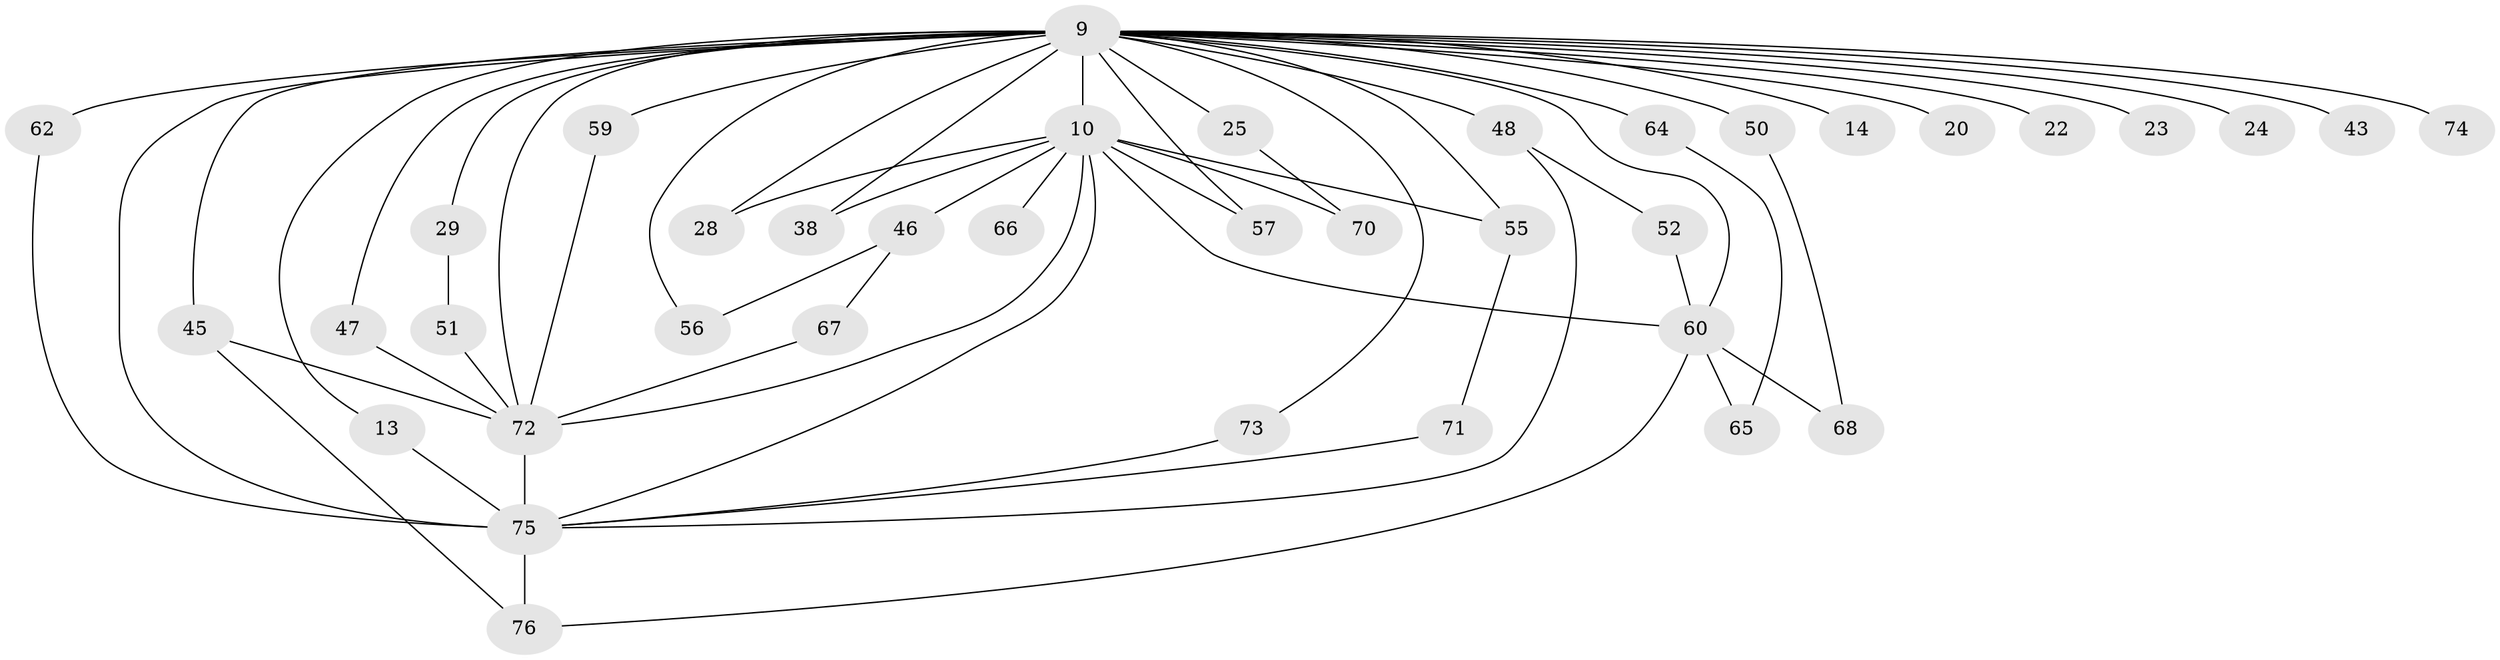 // original degree distribution, {17: 0.02631578947368421, 13: 0.02631578947368421, 21: 0.02631578947368421, 14: 0.02631578947368421, 26: 0.013157894736842105, 20: 0.013157894736842105, 4: 0.14473684210526316, 2: 0.5, 8: 0.013157894736842105, 3: 0.19736842105263158, 5: 0.013157894736842105}
// Generated by graph-tools (version 1.1) at 2025/46/03/09/25 04:46:18]
// undirected, 38 vertices, 62 edges
graph export_dot {
graph [start="1"]
  node [color=gray90,style=filled];
  9 [super="+4+7"];
  10 [super="+1"];
  13;
  14;
  20;
  22;
  23;
  24;
  25;
  28;
  29;
  38;
  43;
  45 [super="+18"];
  46 [super="+30"];
  47;
  48 [super="+36"];
  50 [super="+40"];
  51 [super="+17"];
  52;
  55 [super="+35"];
  56 [super="+53"];
  57;
  59 [super="+44"];
  60 [super="+21+54"];
  62 [super="+42+39"];
  64;
  65;
  66;
  67;
  68;
  70 [super="+33"];
  71;
  72 [super="+32+63+5"];
  73;
  74;
  75 [super="+49+58+8"];
  76 [super="+69"];
  9 -- 10 [weight=8];
  9 -- 22 [weight=2];
  9 -- 23 [weight=2];
  9 -- 24 [weight=2];
  9 -- 28;
  9 -- 43 [weight=2];
  9 -- 55 [weight=3];
  9 -- 59 [weight=3];
  9 -- 64 [weight=2];
  9 -- 75 [weight=11];
  9 -- 25 [weight=2];
  9 -- 38;
  9 -- 47;
  9 -- 48 [weight=2];
  9 -- 60 [weight=4];
  9 -- 62 [weight=3];
  9 -- 50 [weight=3];
  9 -- 73;
  9 -- 74 [weight=2];
  9 -- 13;
  9 -- 14;
  9 -- 20;
  9 -- 29;
  9 -- 45 [weight=2];
  9 -- 57;
  9 -- 72 [weight=11];
  9 -- 56;
  10 -- 28;
  10 -- 38;
  10 -- 66 [weight=2];
  10 -- 46 [weight=3];
  10 -- 57;
  10 -- 55 [weight=2];
  10 -- 60 [weight=4];
  10 -- 75 [weight=4];
  10 -- 72 [weight=4];
  10 -- 70;
  13 -- 75;
  25 -- 70;
  29 -- 51;
  45 -- 76;
  45 -- 72;
  46 -- 67;
  46 -- 56;
  47 -- 72;
  48 -- 52;
  48 -- 75;
  50 -- 68;
  51 -- 72 [weight=3];
  52 -- 60;
  55 -- 71;
  59 -- 72;
  60 -- 65;
  60 -- 68;
  60 -- 76;
  62 -- 75;
  64 -- 65;
  67 -- 72;
  71 -- 75;
  72 -- 75 [weight=7];
  73 -- 75;
  75 -- 76 [weight=2];
}
